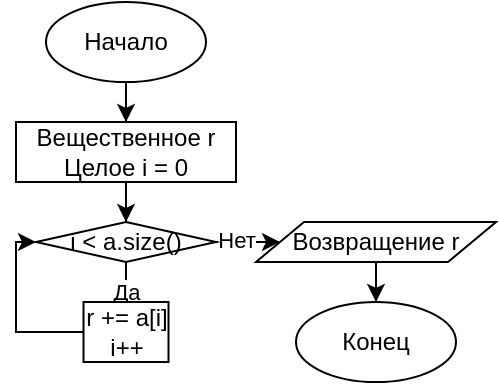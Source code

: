 <mxfile version="13.1.14"><diagram id="Hsi1N0cberL_-BoPGEi5" name="Page-1"><mxGraphModel dx="445" dy="196" grid="1" gridSize="10" guides="1" tooltips="1" connect="1" arrows="1" fold="1" page="1" pageScale="1" pageWidth="850" pageHeight="1100" math="0" shadow="0"><root><mxCell id="0"/><mxCell id="1" parent="0"/><mxCell id="LDhQOHuRyV1jIk14AgpL-1901" style="edgeStyle=orthogonalEdgeStyle;rounded=0;orthogonalLoop=1;jettySize=auto;html=1;" edge="1" parent="1" source="LDhQOHuRyV1jIk14AgpL-1866" target="LDhQOHuRyV1jIk14AgpL-1900"><mxGeometry relative="1" as="geometry"/></mxCell><mxCell id="LDhQOHuRyV1jIk14AgpL-1866" value="Начало" style="ellipse;whiteSpace=wrap;html=1;" vertex="1" parent="1"><mxGeometry x="345" y="770" width="80" height="40" as="geometry"/></mxCell><mxCell id="LDhQOHuRyV1jIk14AgpL-1917" style="edgeStyle=orthogonalEdgeStyle;rounded=0;orthogonalLoop=1;jettySize=auto;html=1;entryX=0.5;entryY=0;entryDx=0;entryDy=0;" edge="1" parent="1" source="LDhQOHuRyV1jIk14AgpL-1900" target="LDhQOHuRyV1jIk14AgpL-1904"><mxGeometry relative="1" as="geometry"/></mxCell><mxCell id="LDhQOHuRyV1jIk14AgpL-1900" value="Вещественное r&lt;br&gt;Целое i = 0" style="rounded=0;whiteSpace=wrap;html=1;" vertex="1" parent="1"><mxGeometry x="330" y="830" width="110" height="30" as="geometry"/></mxCell><mxCell id="LDhQOHuRyV1jIk14AgpL-1909" style="edgeStyle=orthogonalEdgeStyle;rounded=0;orthogonalLoop=1;jettySize=auto;html=1;" edge="1" parent="1" source="LDhQOHuRyV1jIk14AgpL-1904" target="LDhQOHuRyV1jIk14AgpL-1907"><mxGeometry relative="1" as="geometry"/></mxCell><mxCell id="LDhQOHuRyV1jIk14AgpL-1910" value="Нет" style="edgeLabel;html=1;align=center;verticalAlign=middle;resizable=0;points=[];" vertex="1" connectable="0" parent="LDhQOHuRyV1jIk14AgpL-1909"><mxGeometry x="0.383" y="1" relative="1" as="geometry"><mxPoint as="offset"/></mxGeometry></mxCell><mxCell id="LDhQOHuRyV1jIk14AgpL-1912" style="edgeStyle=orthogonalEdgeStyle;rounded=0;orthogonalLoop=1;jettySize=auto;html=1;" edge="1" parent="1" source="LDhQOHuRyV1jIk14AgpL-1904" target="LDhQOHuRyV1jIk14AgpL-1911"><mxGeometry relative="1" as="geometry"/></mxCell><mxCell id="LDhQOHuRyV1jIk14AgpL-1915" value="Да" style="edgeLabel;html=1;align=center;verticalAlign=middle;resizable=0;points=[];" vertex="1" connectable="0" parent="LDhQOHuRyV1jIk14AgpL-1912"><mxGeometry x="0.5" y="-1" relative="1" as="geometry"><mxPoint x="1" as="offset"/></mxGeometry></mxCell><mxCell id="LDhQOHuRyV1jIk14AgpL-1904" value="i &amp;lt; a.size()" style="rhombus;whiteSpace=wrap;html=1;" vertex="1" parent="1"><mxGeometry x="340" y="880" width="90" height="20" as="geometry"/></mxCell><mxCell id="LDhQOHuRyV1jIk14AgpL-1906" value="Конец" style="ellipse;whiteSpace=wrap;html=1;" vertex="1" parent="1"><mxGeometry x="470" y="920" width="80" height="40" as="geometry"/></mxCell><mxCell id="LDhQOHuRyV1jIk14AgpL-1908" style="edgeStyle=orthogonalEdgeStyle;rounded=0;orthogonalLoop=1;jettySize=auto;html=1;" edge="1" parent="1" source="LDhQOHuRyV1jIk14AgpL-1907" target="LDhQOHuRyV1jIk14AgpL-1906"><mxGeometry relative="1" as="geometry"/></mxCell><mxCell id="LDhQOHuRyV1jIk14AgpL-1907" value="Возвращение r" style="shape=parallelogram;perimeter=parallelogramPerimeter;whiteSpace=wrap;html=1;" vertex="1" parent="1"><mxGeometry x="450" y="880" width="120" height="20" as="geometry"/></mxCell><mxCell id="LDhQOHuRyV1jIk14AgpL-1914" style="edgeStyle=orthogonalEdgeStyle;rounded=0;orthogonalLoop=1;jettySize=auto;html=1;entryX=0;entryY=0.5;entryDx=0;entryDy=0;" edge="1" parent="1" source="LDhQOHuRyV1jIk14AgpL-1911" target="LDhQOHuRyV1jIk14AgpL-1904"><mxGeometry relative="1" as="geometry"><Array as="points"><mxPoint x="330" y="935"/><mxPoint x="330" y="890"/></Array></mxGeometry></mxCell><mxCell id="LDhQOHuRyV1jIk14AgpL-1911" value="r += a[i]&lt;br&gt;i++" style="rounded=0;whiteSpace=wrap;html=1;" vertex="1" parent="1"><mxGeometry x="363.75" y="920" width="42.5" height="30" as="geometry"/></mxCell></root></mxGraphModel></diagram></mxfile>